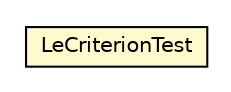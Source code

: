 #!/usr/local/bin/dot
#
# Class diagram 
# Generated by UMLGraph version R5_6_6-8-g8d7759 (http://www.umlgraph.org/)
#

digraph G {
	edge [fontname="Helvetica",fontsize=10,labelfontname="Helvetica",labelfontsize=10];
	node [fontname="Helvetica",fontsize=10,shape=plaintext];
	nodesep=0.25;
	ranksep=0.5;
	// org.dayatang.domain.internal.repo.LeCriterionTest
	c2441 [label=<<table title="org.dayatang.domain.internal.repo.LeCriterionTest" border="0" cellborder="1" cellspacing="0" cellpadding="2" port="p" bgcolor="lemonChiffon" href="./LeCriterionTest.html">
		<tr><td><table border="0" cellspacing="0" cellpadding="1">
<tr><td align="center" balign="center"> LeCriterionTest </td></tr>
		</table></td></tr>
		</table>>, URL="./LeCriterionTest.html", fontname="Helvetica", fontcolor="black", fontsize=10.0];
}

